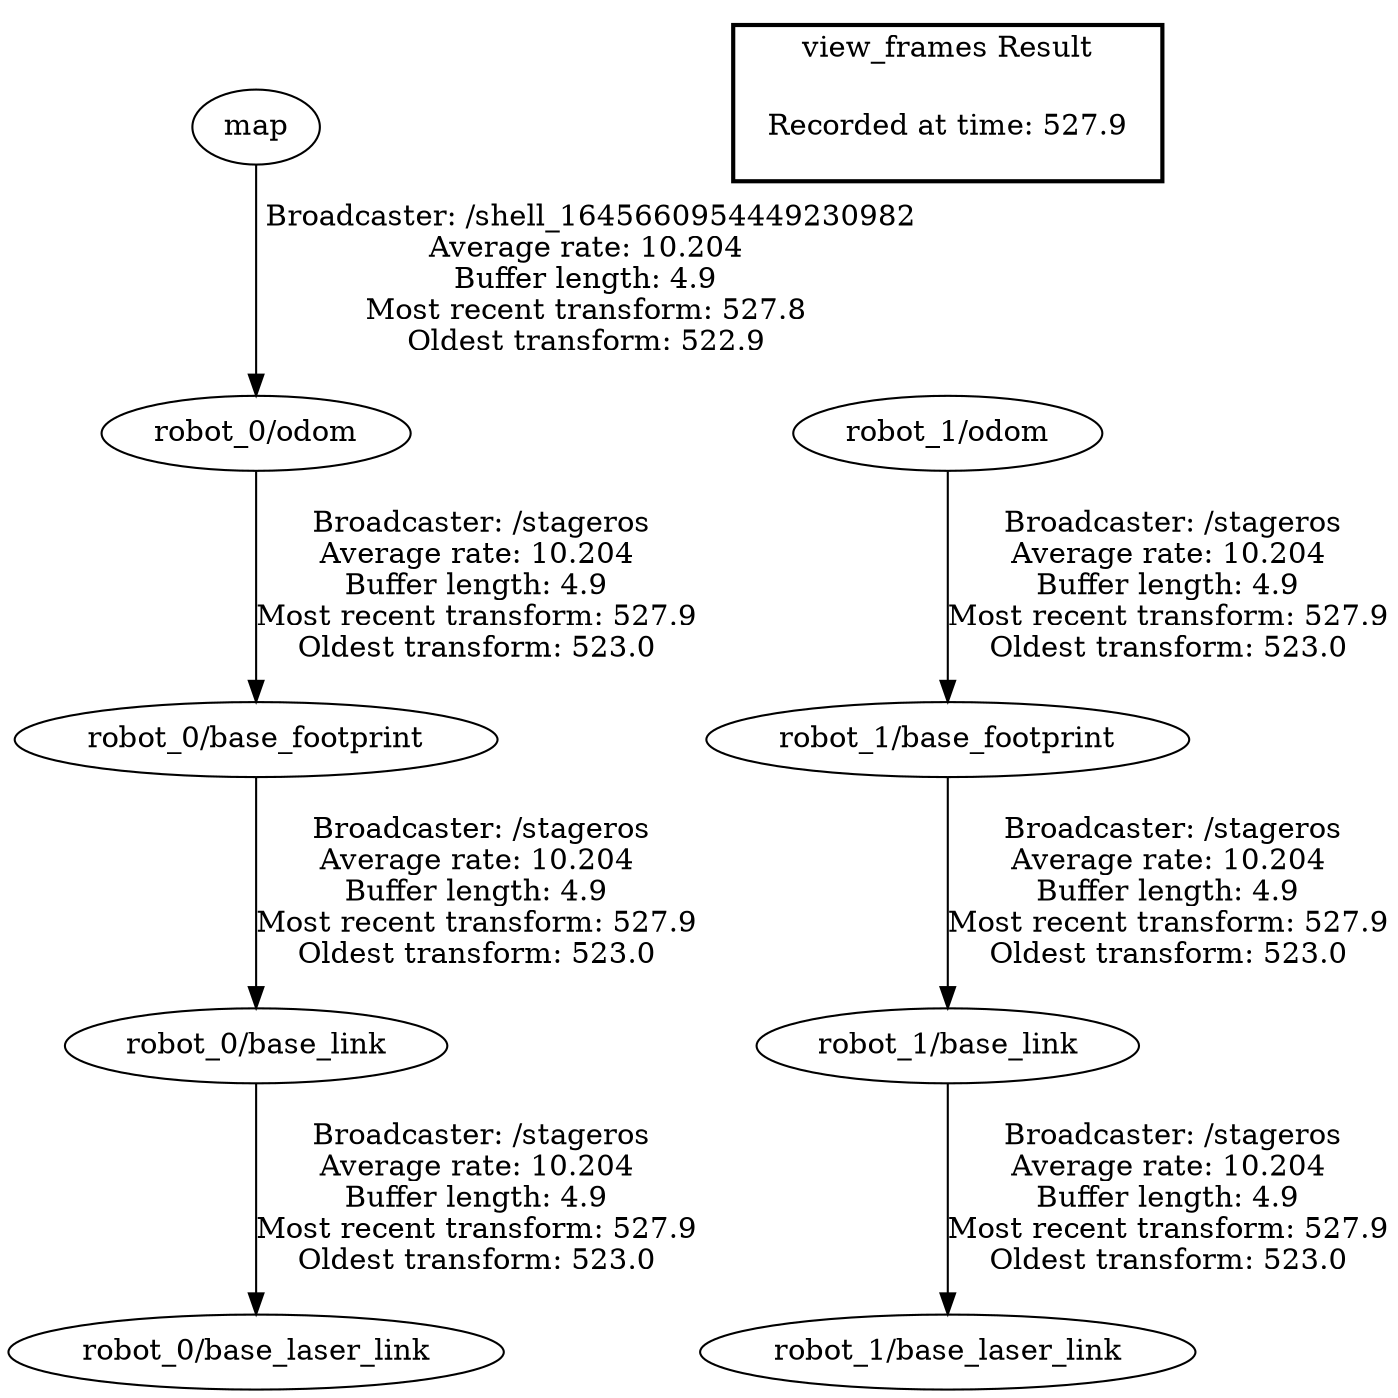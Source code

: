 digraph G {
"robot_0/base_footprint" -> "robot_0/base_link"[label=" Broadcaster: /stageros\nAverage rate: 10.204\nBuffer length: 4.9\nMost recent transform: 527.9\nOldest transform: 523.0\n"];
"robot_0/odom" -> "robot_0/base_footprint"[label=" Broadcaster: /stageros\nAverage rate: 10.204\nBuffer length: 4.9\nMost recent transform: 527.9\nOldest transform: 523.0\n"];
"robot_1/base_footprint" -> "robot_1/base_link"[label=" Broadcaster: /stageros\nAverage rate: 10.204\nBuffer length: 4.9\nMost recent transform: 527.9\nOldest transform: 523.0\n"];
"robot_1/base_link" -> "robot_1/base_laser_link"[label=" Broadcaster: /stageros\nAverage rate: 10.204\nBuffer length: 4.9\nMost recent transform: 527.9\nOldest transform: 523.0\n"];
"map" -> "robot_0/odom"[label=" Broadcaster: /shell_1645660954449230982\nAverage rate: 10.204\nBuffer length: 4.9\nMost recent transform: 527.8\nOldest transform: 522.9\n"];
"robot_1/odom" -> "robot_1/base_footprint"[label=" Broadcaster: /stageros\nAverage rate: 10.204\nBuffer length: 4.9\nMost recent transform: 527.9\nOldest transform: 523.0\n"];
"robot_0/base_link" -> "robot_0/base_laser_link"[label=" Broadcaster: /stageros\nAverage rate: 10.204\nBuffer length: 4.9\nMost recent transform: 527.9\nOldest transform: 523.0\n"];
edge [style=invis];
 subgraph cluster_legend { style=bold; color=black; label ="view_frames Result";
"Recorded at time: 527.9"[ shape=plaintext ] ;
}->"robot_1/odom";
}